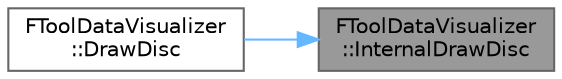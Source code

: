 digraph "FToolDataVisualizer::InternalDrawDisc"
{
 // INTERACTIVE_SVG=YES
 // LATEX_PDF_SIZE
  bgcolor="transparent";
  edge [fontname=Helvetica,fontsize=10,labelfontname=Helvetica,labelfontsize=10];
  node [fontname=Helvetica,fontsize=10,shape=box,height=0.2,width=0.4];
  rankdir="RL";
  Node1 [id="Node000001",label="FToolDataVisualizer\l::InternalDrawDisc",height=0.2,width=0.4,color="gray40", fillcolor="grey60", style="filled", fontcolor="black",tooltip=" "];
  Node1 -> Node2 [id="edge1_Node000001_Node000002",dir="back",color="steelblue1",style="solid",tooltip=" "];
  Node2 [id="Node000002",label="FToolDataVisualizer\l::DrawDisc",height=0.2,width=0.4,color="grey40", fillcolor="white", style="filled",URL="$d1/d0f/classFToolDataVisualizer.html#aeaf6b20d68b934086350bb87199850f1",tooltip="Draw a 3D disc at given position/normal with the given parameters."];
}

